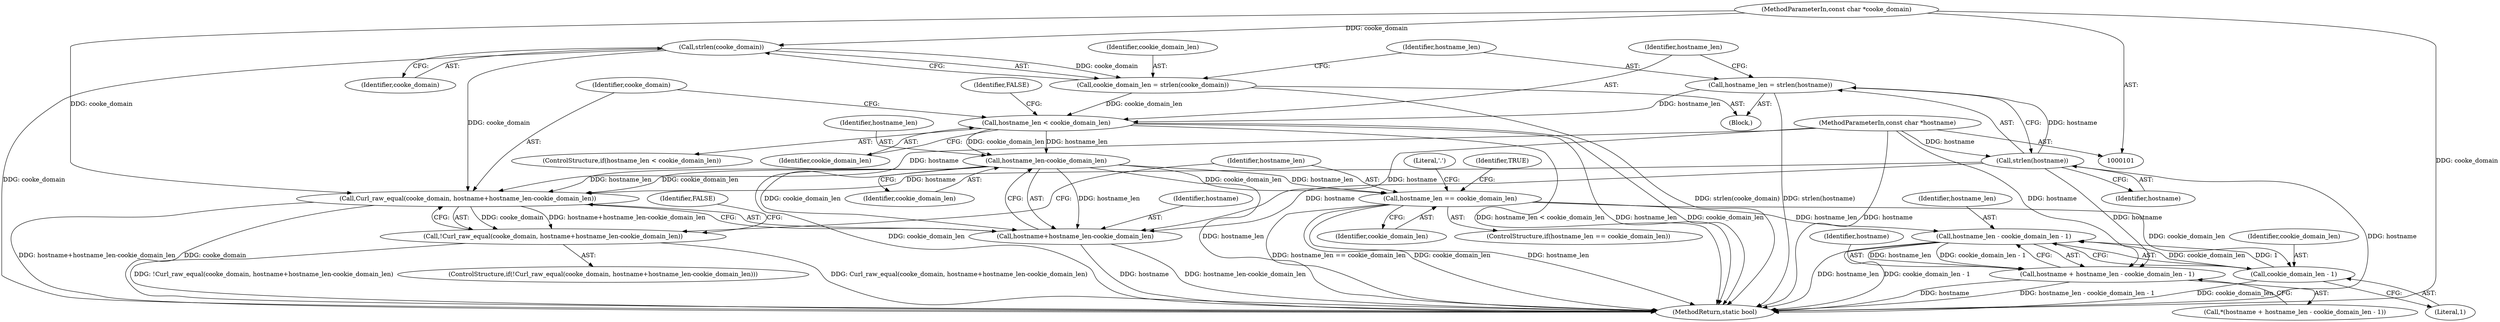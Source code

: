 digraph "0_curl_2eb8dcf26cb37f09cffe26909a646e702dbcab66@API" {
"1000127" [label="(Call,hostname_len-cookie_domain_len)"];
"1000116" [label="(Call,hostname_len < cookie_domain_len)"];
"1000111" [label="(Call,hostname_len = strlen(hostname))"];
"1000113" [label="(Call,strlen(hostname))"];
"1000103" [label="(MethodParameterIn,const char *hostname)"];
"1000106" [label="(Call,cookie_domain_len = strlen(cooke_domain))"];
"1000108" [label="(Call,strlen(cooke_domain))"];
"1000102" [label="(MethodParameterIn,const char *cooke_domain)"];
"1000123" [label="(Call,Curl_raw_equal(cooke_domain, hostname+hostname_len-cookie_domain_len))"];
"1000122" [label="(Call,!Curl_raw_equal(cooke_domain, hostname+hostname_len-cookie_domain_len))"];
"1000125" [label="(Call,hostname+hostname_len-cookie_domain_len)"];
"1000133" [label="(Call,hostname_len == cookie_domain_len)"];
"1000144" [label="(Call,hostname_len - cookie_domain_len - 1)"];
"1000142" [label="(Call,hostname + hostname_len - cookie_domain_len - 1)"];
"1000146" [label="(Call,cookie_domain_len - 1)"];
"1000108" [label="(Call,strlen(cooke_domain))"];
"1000116" [label="(Call,hostname_len < cookie_domain_len)"];
"1000112" [label="(Identifier,hostname_len)"];
"1000114" [label="(Identifier,hostname)"];
"1000126" [label="(Identifier,hostname)"];
"1000124" [label="(Identifier,cooke_domain)"];
"1000131" [label="(Identifier,FALSE)"];
"1000118" [label="(Identifier,cookie_domain_len)"];
"1000129" [label="(Identifier,cookie_domain_len)"];
"1000107" [label="(Identifier,cookie_domain_len)"];
"1000127" [label="(Call,hostname_len-cookie_domain_len)"];
"1000102" [label="(MethodParameterIn,const char *cooke_domain)"];
"1000141" [label="(Call,*(hostname + hostname_len - cookie_domain_len - 1))"];
"1000142" [label="(Call,hostname + hostname_len - cookie_domain_len - 1)"];
"1000106" [label="(Call,cookie_domain_len = strlen(cooke_domain))"];
"1000134" [label="(Identifier,hostname_len)"];
"1000125" [label="(Call,hostname+hostname_len-cookie_domain_len)"];
"1000140" [label="(Literal,'.')"];
"1000133" [label="(Call,hostname_len == cookie_domain_len)"];
"1000135" [label="(Identifier,cookie_domain_len)"];
"1000117" [label="(Identifier,hostname_len)"];
"1000123" [label="(Call,Curl_raw_equal(cooke_domain, hostname+hostname_len-cookie_domain_len))"];
"1000122" [label="(Call,!Curl_raw_equal(cooke_domain, hostname+hostname_len-cookie_domain_len))"];
"1000147" [label="(Identifier,cookie_domain_len)"];
"1000145" [label="(Identifier,hostname_len)"];
"1000109" [label="(Identifier,cooke_domain)"];
"1000148" [label="(Literal,1)"];
"1000153" [label="(MethodReturn,static bool)"];
"1000104" [label="(Block,)"];
"1000115" [label="(ControlStructure,if(hostname_len < cookie_domain_len))"];
"1000103" [label="(MethodParameterIn,const char *hostname)"];
"1000111" [label="(Call,hostname_len = strlen(hostname))"];
"1000144" [label="(Call,hostname_len - cookie_domain_len - 1)"];
"1000121" [label="(ControlStructure,if(!Curl_raw_equal(cooke_domain, hostname+hostname_len-cookie_domain_len)))"];
"1000132" [label="(ControlStructure,if(hostname_len == cookie_domain_len))"];
"1000146" [label="(Call,cookie_domain_len - 1)"];
"1000137" [label="(Identifier,TRUE)"];
"1000113" [label="(Call,strlen(hostname))"];
"1000128" [label="(Identifier,hostname_len)"];
"1000143" [label="(Identifier,hostname)"];
"1000120" [label="(Identifier,FALSE)"];
"1000127" -> "1000125"  [label="AST: "];
"1000127" -> "1000129"  [label="CFG: "];
"1000128" -> "1000127"  [label="AST: "];
"1000129" -> "1000127"  [label="AST: "];
"1000125" -> "1000127"  [label="CFG: "];
"1000127" -> "1000153"  [label="DDG: hostname_len"];
"1000127" -> "1000153"  [label="DDG: cookie_domain_len"];
"1000127" -> "1000123"  [label="DDG: hostname_len"];
"1000127" -> "1000123"  [label="DDG: cookie_domain_len"];
"1000127" -> "1000125"  [label="DDG: hostname_len"];
"1000127" -> "1000125"  [label="DDG: cookie_domain_len"];
"1000116" -> "1000127"  [label="DDG: hostname_len"];
"1000116" -> "1000127"  [label="DDG: cookie_domain_len"];
"1000127" -> "1000133"  [label="DDG: hostname_len"];
"1000127" -> "1000133"  [label="DDG: cookie_domain_len"];
"1000116" -> "1000115"  [label="AST: "];
"1000116" -> "1000118"  [label="CFG: "];
"1000117" -> "1000116"  [label="AST: "];
"1000118" -> "1000116"  [label="AST: "];
"1000120" -> "1000116"  [label="CFG: "];
"1000124" -> "1000116"  [label="CFG: "];
"1000116" -> "1000153"  [label="DDG: hostname_len"];
"1000116" -> "1000153"  [label="DDG: cookie_domain_len"];
"1000116" -> "1000153"  [label="DDG: hostname_len < cookie_domain_len"];
"1000111" -> "1000116"  [label="DDG: hostname_len"];
"1000106" -> "1000116"  [label="DDG: cookie_domain_len"];
"1000111" -> "1000104"  [label="AST: "];
"1000111" -> "1000113"  [label="CFG: "];
"1000112" -> "1000111"  [label="AST: "];
"1000113" -> "1000111"  [label="AST: "];
"1000117" -> "1000111"  [label="CFG: "];
"1000111" -> "1000153"  [label="DDG: strlen(hostname)"];
"1000113" -> "1000111"  [label="DDG: hostname"];
"1000113" -> "1000114"  [label="CFG: "];
"1000114" -> "1000113"  [label="AST: "];
"1000113" -> "1000153"  [label="DDG: hostname"];
"1000103" -> "1000113"  [label="DDG: hostname"];
"1000113" -> "1000123"  [label="DDG: hostname"];
"1000113" -> "1000125"  [label="DDG: hostname"];
"1000113" -> "1000142"  [label="DDG: hostname"];
"1000103" -> "1000101"  [label="AST: "];
"1000103" -> "1000153"  [label="DDG: hostname"];
"1000103" -> "1000123"  [label="DDG: hostname"];
"1000103" -> "1000125"  [label="DDG: hostname"];
"1000103" -> "1000142"  [label="DDG: hostname"];
"1000106" -> "1000104"  [label="AST: "];
"1000106" -> "1000108"  [label="CFG: "];
"1000107" -> "1000106"  [label="AST: "];
"1000108" -> "1000106"  [label="AST: "];
"1000112" -> "1000106"  [label="CFG: "];
"1000106" -> "1000153"  [label="DDG: strlen(cooke_domain)"];
"1000108" -> "1000106"  [label="DDG: cooke_domain"];
"1000108" -> "1000109"  [label="CFG: "];
"1000109" -> "1000108"  [label="AST: "];
"1000108" -> "1000153"  [label="DDG: cooke_domain"];
"1000102" -> "1000108"  [label="DDG: cooke_domain"];
"1000108" -> "1000123"  [label="DDG: cooke_domain"];
"1000102" -> "1000101"  [label="AST: "];
"1000102" -> "1000153"  [label="DDG: cooke_domain"];
"1000102" -> "1000123"  [label="DDG: cooke_domain"];
"1000123" -> "1000122"  [label="AST: "];
"1000123" -> "1000125"  [label="CFG: "];
"1000124" -> "1000123"  [label="AST: "];
"1000125" -> "1000123"  [label="AST: "];
"1000122" -> "1000123"  [label="CFG: "];
"1000123" -> "1000153"  [label="DDG: hostname+hostname_len-cookie_domain_len"];
"1000123" -> "1000153"  [label="DDG: cooke_domain"];
"1000123" -> "1000122"  [label="DDG: cooke_domain"];
"1000123" -> "1000122"  [label="DDG: hostname+hostname_len-cookie_domain_len"];
"1000122" -> "1000121"  [label="AST: "];
"1000131" -> "1000122"  [label="CFG: "];
"1000134" -> "1000122"  [label="CFG: "];
"1000122" -> "1000153"  [label="DDG: Curl_raw_equal(cooke_domain, hostname+hostname_len-cookie_domain_len)"];
"1000122" -> "1000153"  [label="DDG: !Curl_raw_equal(cooke_domain, hostname+hostname_len-cookie_domain_len)"];
"1000126" -> "1000125"  [label="AST: "];
"1000125" -> "1000153"  [label="DDG: hostname"];
"1000125" -> "1000153"  [label="DDG: hostname_len-cookie_domain_len"];
"1000133" -> "1000132"  [label="AST: "];
"1000133" -> "1000135"  [label="CFG: "];
"1000134" -> "1000133"  [label="AST: "];
"1000135" -> "1000133"  [label="AST: "];
"1000137" -> "1000133"  [label="CFG: "];
"1000140" -> "1000133"  [label="CFG: "];
"1000133" -> "1000153"  [label="DDG: hostname_len"];
"1000133" -> "1000153"  [label="DDG: hostname_len == cookie_domain_len"];
"1000133" -> "1000153"  [label="DDG: cookie_domain_len"];
"1000133" -> "1000144"  [label="DDG: hostname_len"];
"1000133" -> "1000146"  [label="DDG: cookie_domain_len"];
"1000144" -> "1000142"  [label="AST: "];
"1000144" -> "1000146"  [label="CFG: "];
"1000145" -> "1000144"  [label="AST: "];
"1000146" -> "1000144"  [label="AST: "];
"1000142" -> "1000144"  [label="CFG: "];
"1000144" -> "1000153"  [label="DDG: cookie_domain_len - 1"];
"1000144" -> "1000153"  [label="DDG: hostname_len"];
"1000144" -> "1000142"  [label="DDG: hostname_len"];
"1000144" -> "1000142"  [label="DDG: cookie_domain_len - 1"];
"1000146" -> "1000144"  [label="DDG: cookie_domain_len"];
"1000146" -> "1000144"  [label="DDG: 1"];
"1000142" -> "1000141"  [label="AST: "];
"1000143" -> "1000142"  [label="AST: "];
"1000141" -> "1000142"  [label="CFG: "];
"1000142" -> "1000153"  [label="DDG: hostname_len - cookie_domain_len - 1"];
"1000142" -> "1000153"  [label="DDG: hostname"];
"1000146" -> "1000148"  [label="CFG: "];
"1000147" -> "1000146"  [label="AST: "];
"1000148" -> "1000146"  [label="AST: "];
"1000146" -> "1000153"  [label="DDG: cookie_domain_len"];
}
